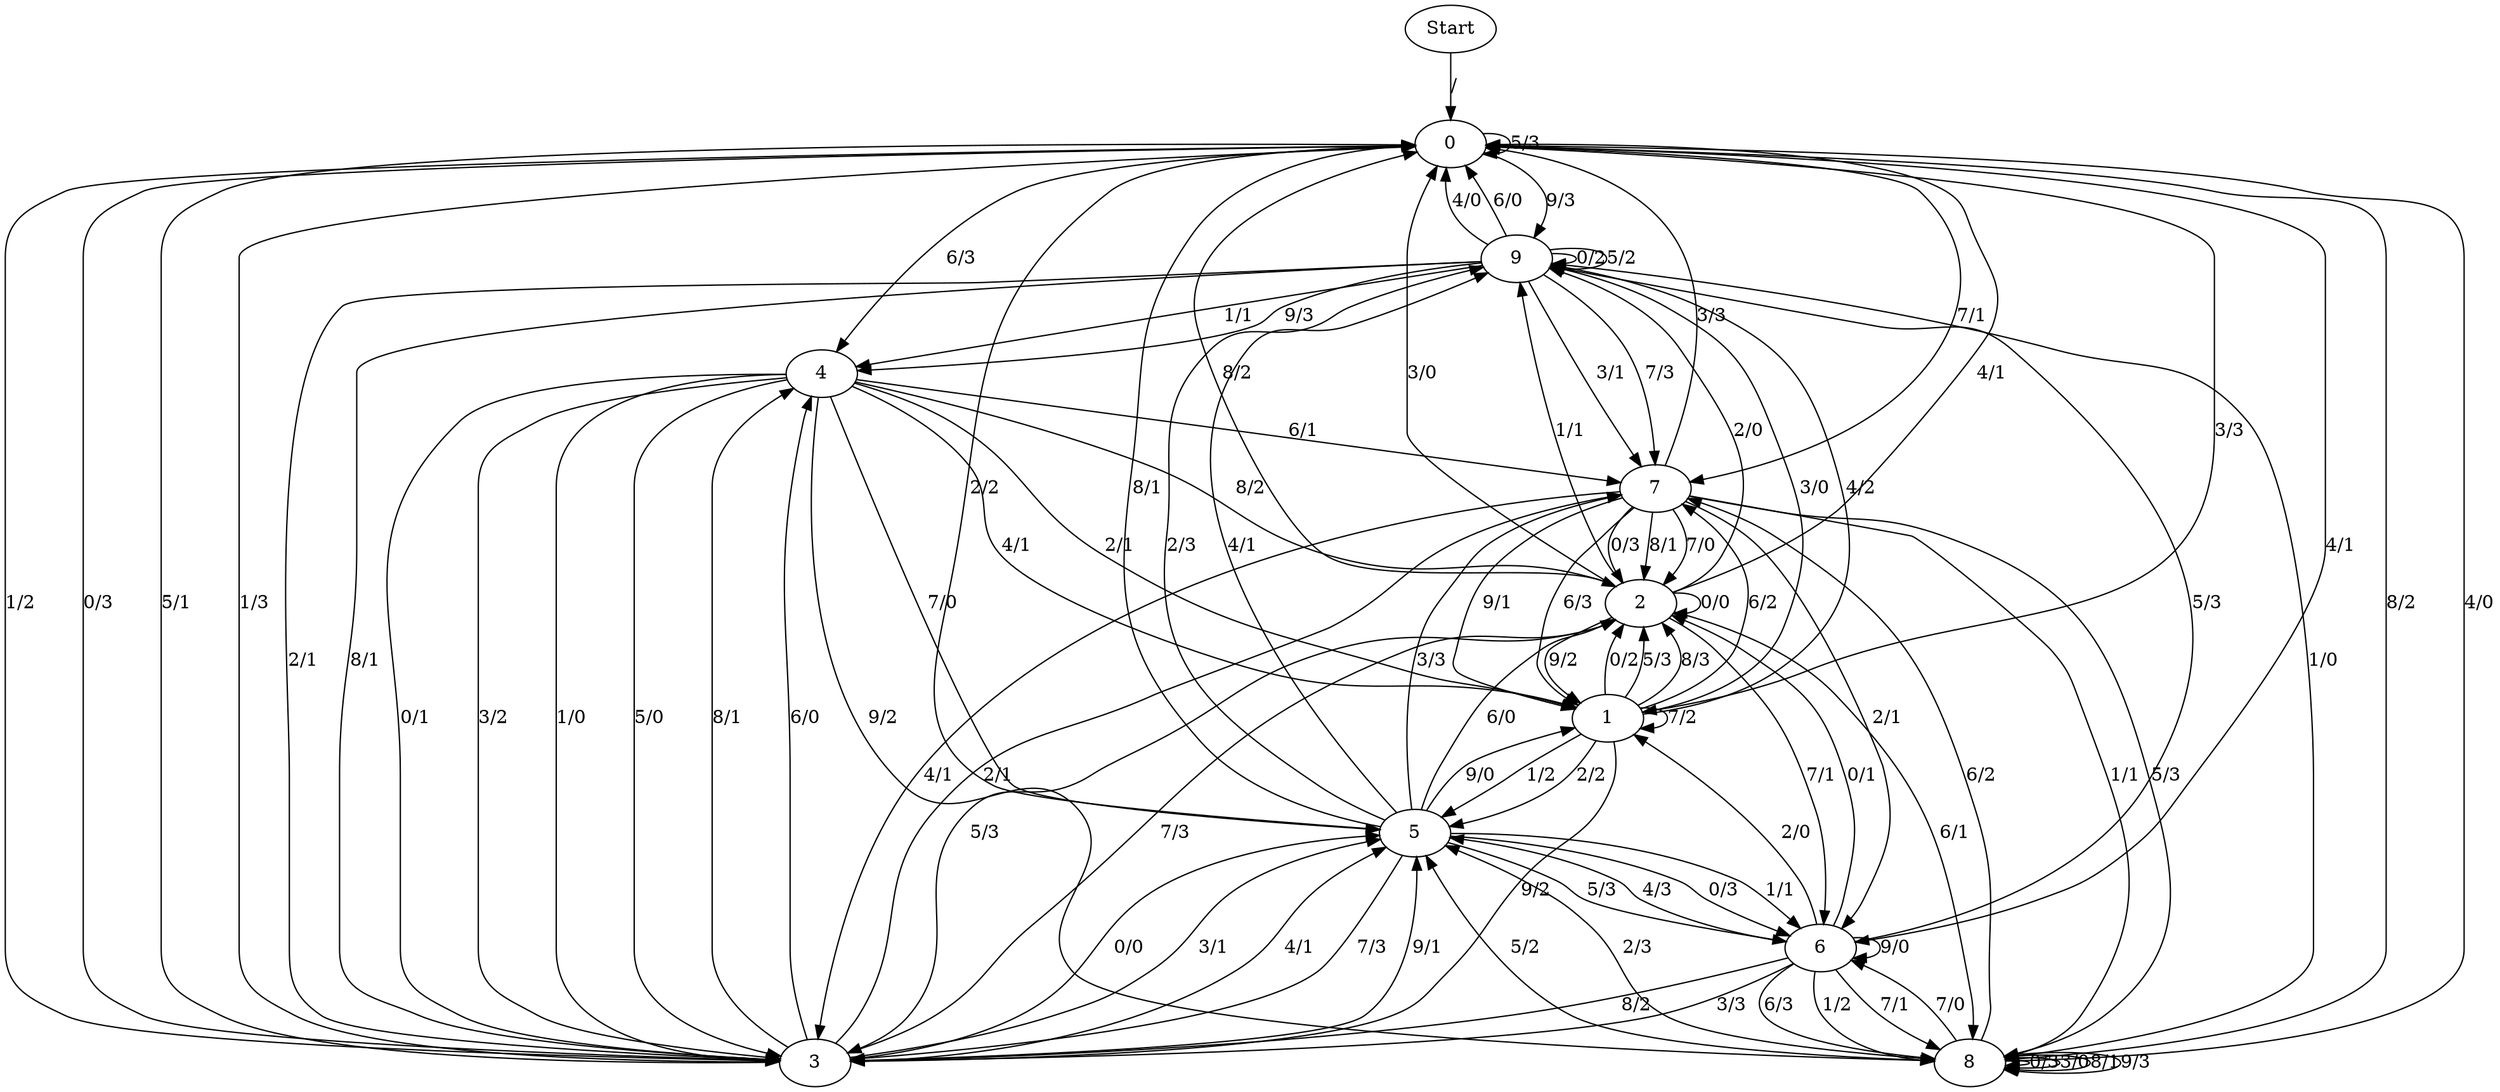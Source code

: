 digraph {
	Start -> 0 [label="/"]
	0 -> 0 [label="5/3"]
	0 -> 9 [label="9/3"]
	0 -> 7 [label="7/1"]
	0 -> 8 [label="8/2"]
	0 -> 3 [label="1/2"]
	0 -> 4 [label="6/3"]
	0 -> 3 [label="0/3"]
	0 -> 6 [label="4/1"]
	0 -> 1 [label="3/3"]
	0 -> 5 [label="2/2"]
	2 -> 3 [label="5/3"]
	2 -> 8 [label="6/1"]
	2 -> 6 [label="7/1"]
	2 -> 2 [label="0/0"]
	2 -> 0 [label="8/2"]
	2 -> 0 [label="3/0"]
	2 -> 9 [label="1/1"]
	2 -> 9 [label="2/0"]
	2 -> 0 [label="4/1"]
	2 -> 1 [label="9/2"]
	3 -> 4 [label="8/1"]
	3 -> 5 [label="9/1"]
	3 -> 5 [label="0/0"]
	3 -> 5 [label="3/1"]
	3 -> 2 [label="7/3"]
	3 -> 5 [label="4/1"]
	3 -> 0 [label="5/1"]
	3 -> 4 [label="6/0"]
	3 -> 7 [label="2/1"]
	3 -> 0 [label="1/3"]
	5 -> 9 [label="2/3"]
	5 -> 1 [label="9/0"]
	5 -> 2 [label="6/0"]
	5 -> 7 [label="3/3"]
	5 -> 9 [label="4/1"]
	5 -> 3 [label="7/3"]
	5 -> 0 [label="8/1"]
	5 -> 6 [label="5/3"]
	5 -> 6 [label="0/3"]
	5 -> 6 [label="1/1"]
	1 -> 9 [label="3/0"]
	1 -> 9 [label="4/2"]
	1 -> 2 [label="0/2"]
	1 -> 5 [label="1/2"]
	1 -> 5 [label="2/2"]
	1 -> 1 [label="7/2"]
	1 -> 3 [label="9/2"]
	1 -> 2 [label="5/3"]
	1 -> 2 [label="8/3"]
	1 -> 7 [label="6/2"]
	9 -> 7 [label="3/1"]
	9 -> 4 [label="1/1"]
	9 -> 4 [label="9/3"]
	9 -> 9 [label="0/2"]
	9 -> 0 [label="4/0"]
	9 -> 9 [label="5/2"]
	9 -> 3 [label="2/1"]
	9 -> 7 [label="7/3"]
	9 -> 0 [label="6/0"]
	9 -> 3 [label="8/1"]
	7 -> 1 [label="9/1"]
	7 -> 2 [label="8/1"]
	7 -> 0 [label="3/3"]
	7 -> 1 [label="6/3"]
	7 -> 2 [label="7/0"]
	7 -> 8 [label="1/1"]
	7 -> 8 [label="5/3"]
	7 -> 6 [label="2/1"]
	7 -> 3 [label="4/1"]
	7 -> 2 [label="0/3"]
	8 -> 0 [label="4/0"]
	8 -> 8 [label="0/3"]
	8 -> 8 [label="3/0"]
	8 -> 6 [label="7/0"]
	8 -> 5 [label="2/3"]
	8 -> 9 [label="1/0"]
	8 -> 8 [label="8/1"]
	8 -> 7 [label="6/2"]
	8 -> 5 [label="5/2"]
	8 -> 8 [label="9/3"]
	4 -> 2 [label="8/2"]
	4 -> 1 [label="4/1"]
	4 -> 8 [label="9/2"]
	4 -> 5 [label="7/0"]
	4 -> 1 [label="2/1"]
	4 -> 3 [label="5/0"]
	4 -> 3 [label="0/1"]
	4 -> 3 [label="3/2"]
	4 -> 3 [label="1/0"]
	4 -> 7 [label="6/1"]
	6 -> 5 [label="4/3"]
	6 -> 8 [label="6/3"]
	6 -> 3 [label="8/2"]
	6 -> 6 [label="9/0"]
	6 -> 8 [label="7/1"]
	6 -> 3 [label="3/3"]
	6 -> 9 [label="5/3"]
	6 -> 8 [label="1/2"]
	6 -> 1 [label="2/0"]
	6 -> 2 [label="0/1"]
}